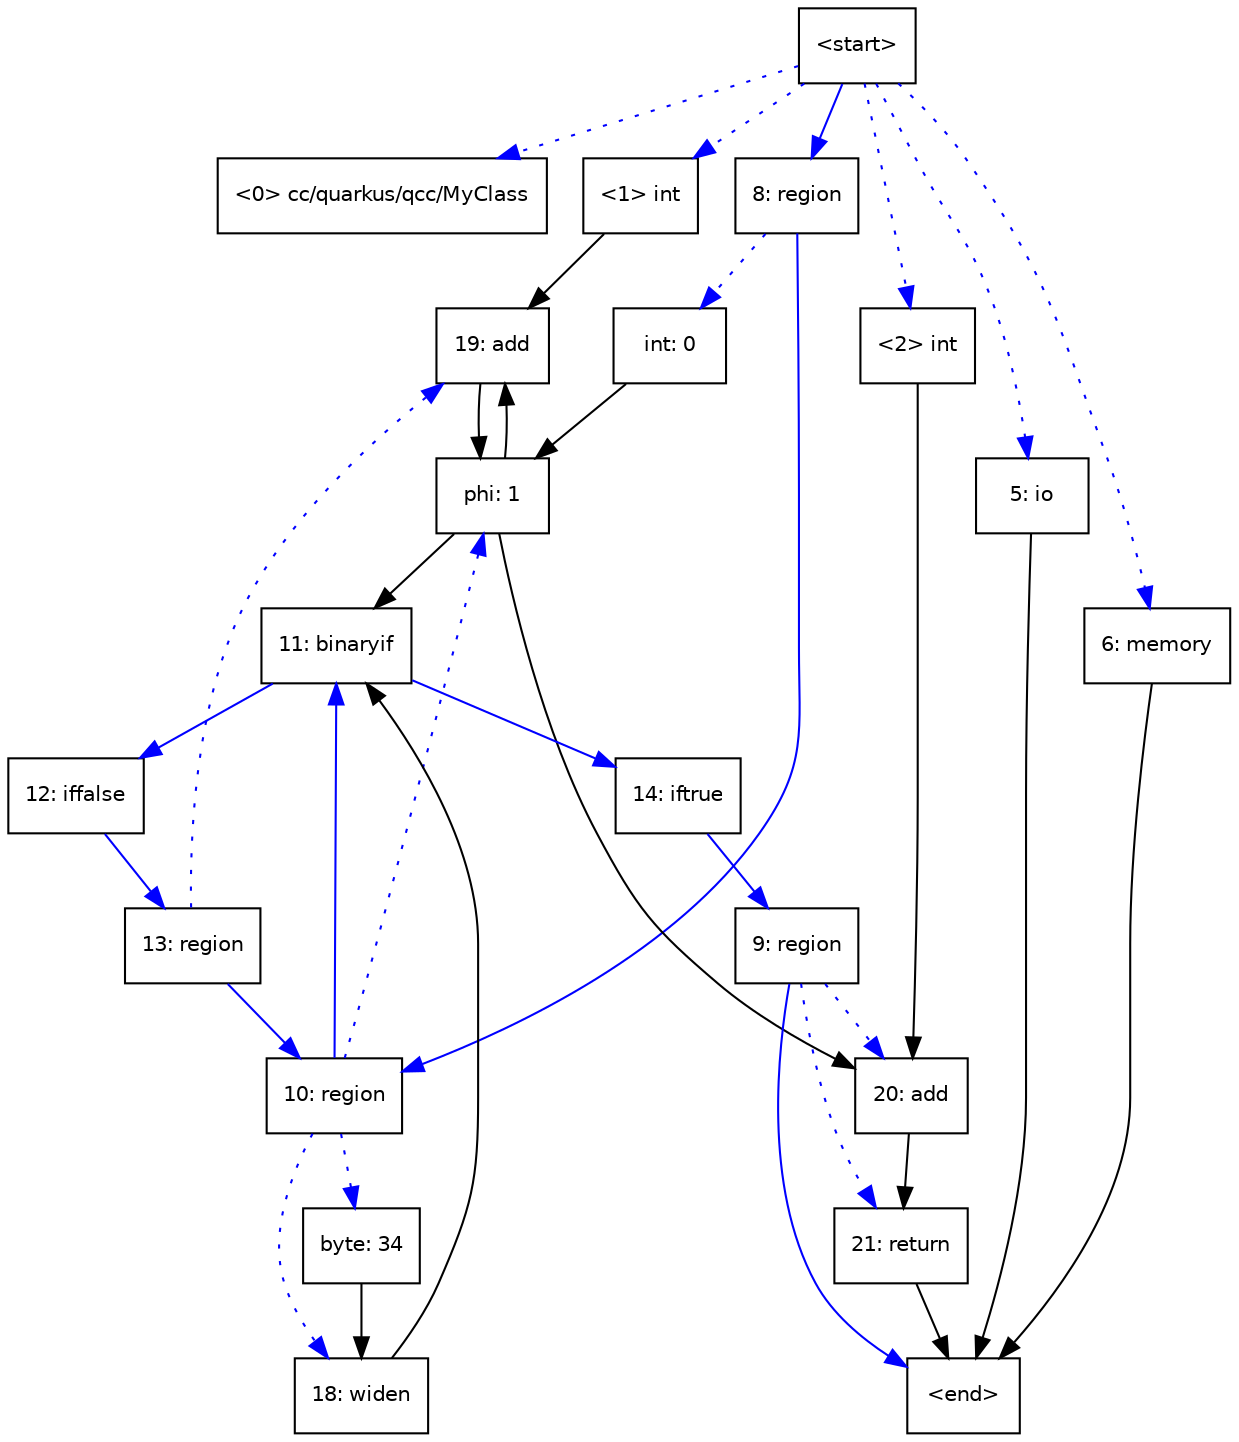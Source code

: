 digraph thegraph {
  graph [fontname = "helvetica",fontsize=10,ordering=in,outputorder=depthfirst];
  node [fontname = "helvetica",fontsize=10,ordering=in];
  edge [fontname = "helvetica",fontsize=10];
1 [label="<start>",shape=box,style="normal"];
1 -> 2 [color=blue,style=dotted];
1 -> 3 [color=blue,style=dotted];
1 -> 4 [color=blue,style=dotted];
1 -> 5 [color=blue,style=dotted];
1 -> 6 [color=blue,style=dotted];
1 -> 8 [color=blue,style=solid];
2 [label="<0> cc/quarkus/qcc/MyClass",shape=box,style="normal"];
3 [label="<1> int",shape=box,style="normal"];
3 -> 19 [color=black,style=solid];
19 [label="19: add",shape=box,style="normal"];
19 -> 15 [color=black,style=solid];
15 [label="phi: 1",shape=box,style="normal"];
15 -> 11 [color=black,style=solid];
15 -> 19 [color=black,style=solid];
15 -> 20 [color=black,style=solid];
11 [label="11: binaryif",shape=box,style="normal"];
11 -> 12 [color=blue,style=solid];
11 -> 14 [color=blue,style=solid];
12 [label="12: iffalse",shape=box,style="normal"];
12 -> 13 [color=blue,style=solid];
13 [label="13: region",shape=box,style="normal"];
13 -> 10 [color=blue,style=solid];
13 -> 19 [color=blue,style=dotted];
10 [label="10: region",shape=box,style="normal"];
10 -> 11 [color=blue,style=solid];
10 -> 15 [color=blue,style=dotted];
10 -> 17 [color=blue,style=dotted];
10 -> 18 [color=blue,style=dotted];
17 [label="byte: 34",shape=box,style="normal"];
17 -> 18 [color=black,style=solid];
18 [label="18: widen",shape=box,style="normal"];
18 -> 11 [color=black,style=solid];
14 [label="14: iftrue",shape=box,style="normal"];
14 -> 9 [color=blue,style=solid];
9 [label="9: region",shape=box,style="normal"];
9 -> 7 [color=blue,style=solid];
9 -> 20 [color=blue,style=dotted];
9 -> 21 [color=blue,style=dotted];
7 [label="<end>",shape=box,style="normal"];
20 [label="20: add",shape=box,style="normal"];
20 -> 21 [color=black,style=solid];
21 [label="21: return",shape=box,style="normal"];
21 -> 7 [color=black,style=solid];
4 [label="<2> int",shape=box,style="normal"];
4 -> 20 [color=black,style=solid];
5 [label="5: io",shape=box,style="normal"];
5 -> 7 [color=black,style=solid];
6 [label="6: memory",shape=box,style="normal"];
6 -> 7 [color=black,style=solid];
8 [label="8: region",shape=box,style="normal"];
8 -> 10 [color=blue,style=solid];
8 -> 16 [color=blue,style=dotted];
16 [label="int: 0",shape=box,style="normal"];
16 -> 15 [color=black,style=solid];
}
